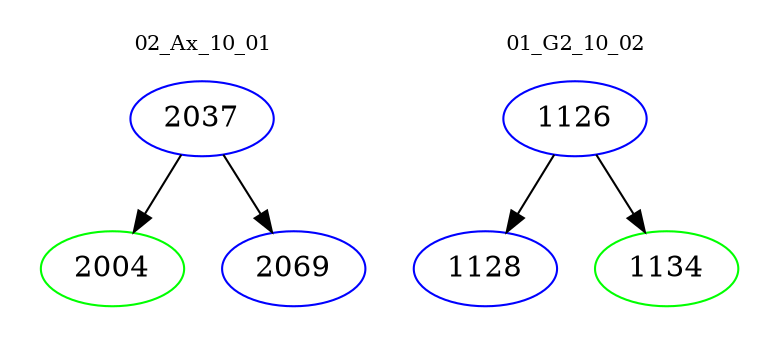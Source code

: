 digraph{
subgraph cluster_0 {
color = white
label = "02_Ax_10_01";
fontsize=10;
T0_2037 [label="2037", color="blue"]
T0_2037 -> T0_2004 [color="black"]
T0_2004 [label="2004", color="green"]
T0_2037 -> T0_2069 [color="black"]
T0_2069 [label="2069", color="blue"]
}
subgraph cluster_1 {
color = white
label = "01_G2_10_02";
fontsize=10;
T1_1126 [label="1126", color="blue"]
T1_1126 -> T1_1128 [color="black"]
T1_1128 [label="1128", color="blue"]
T1_1126 -> T1_1134 [color="black"]
T1_1134 [label="1134", color="green"]
}
}
